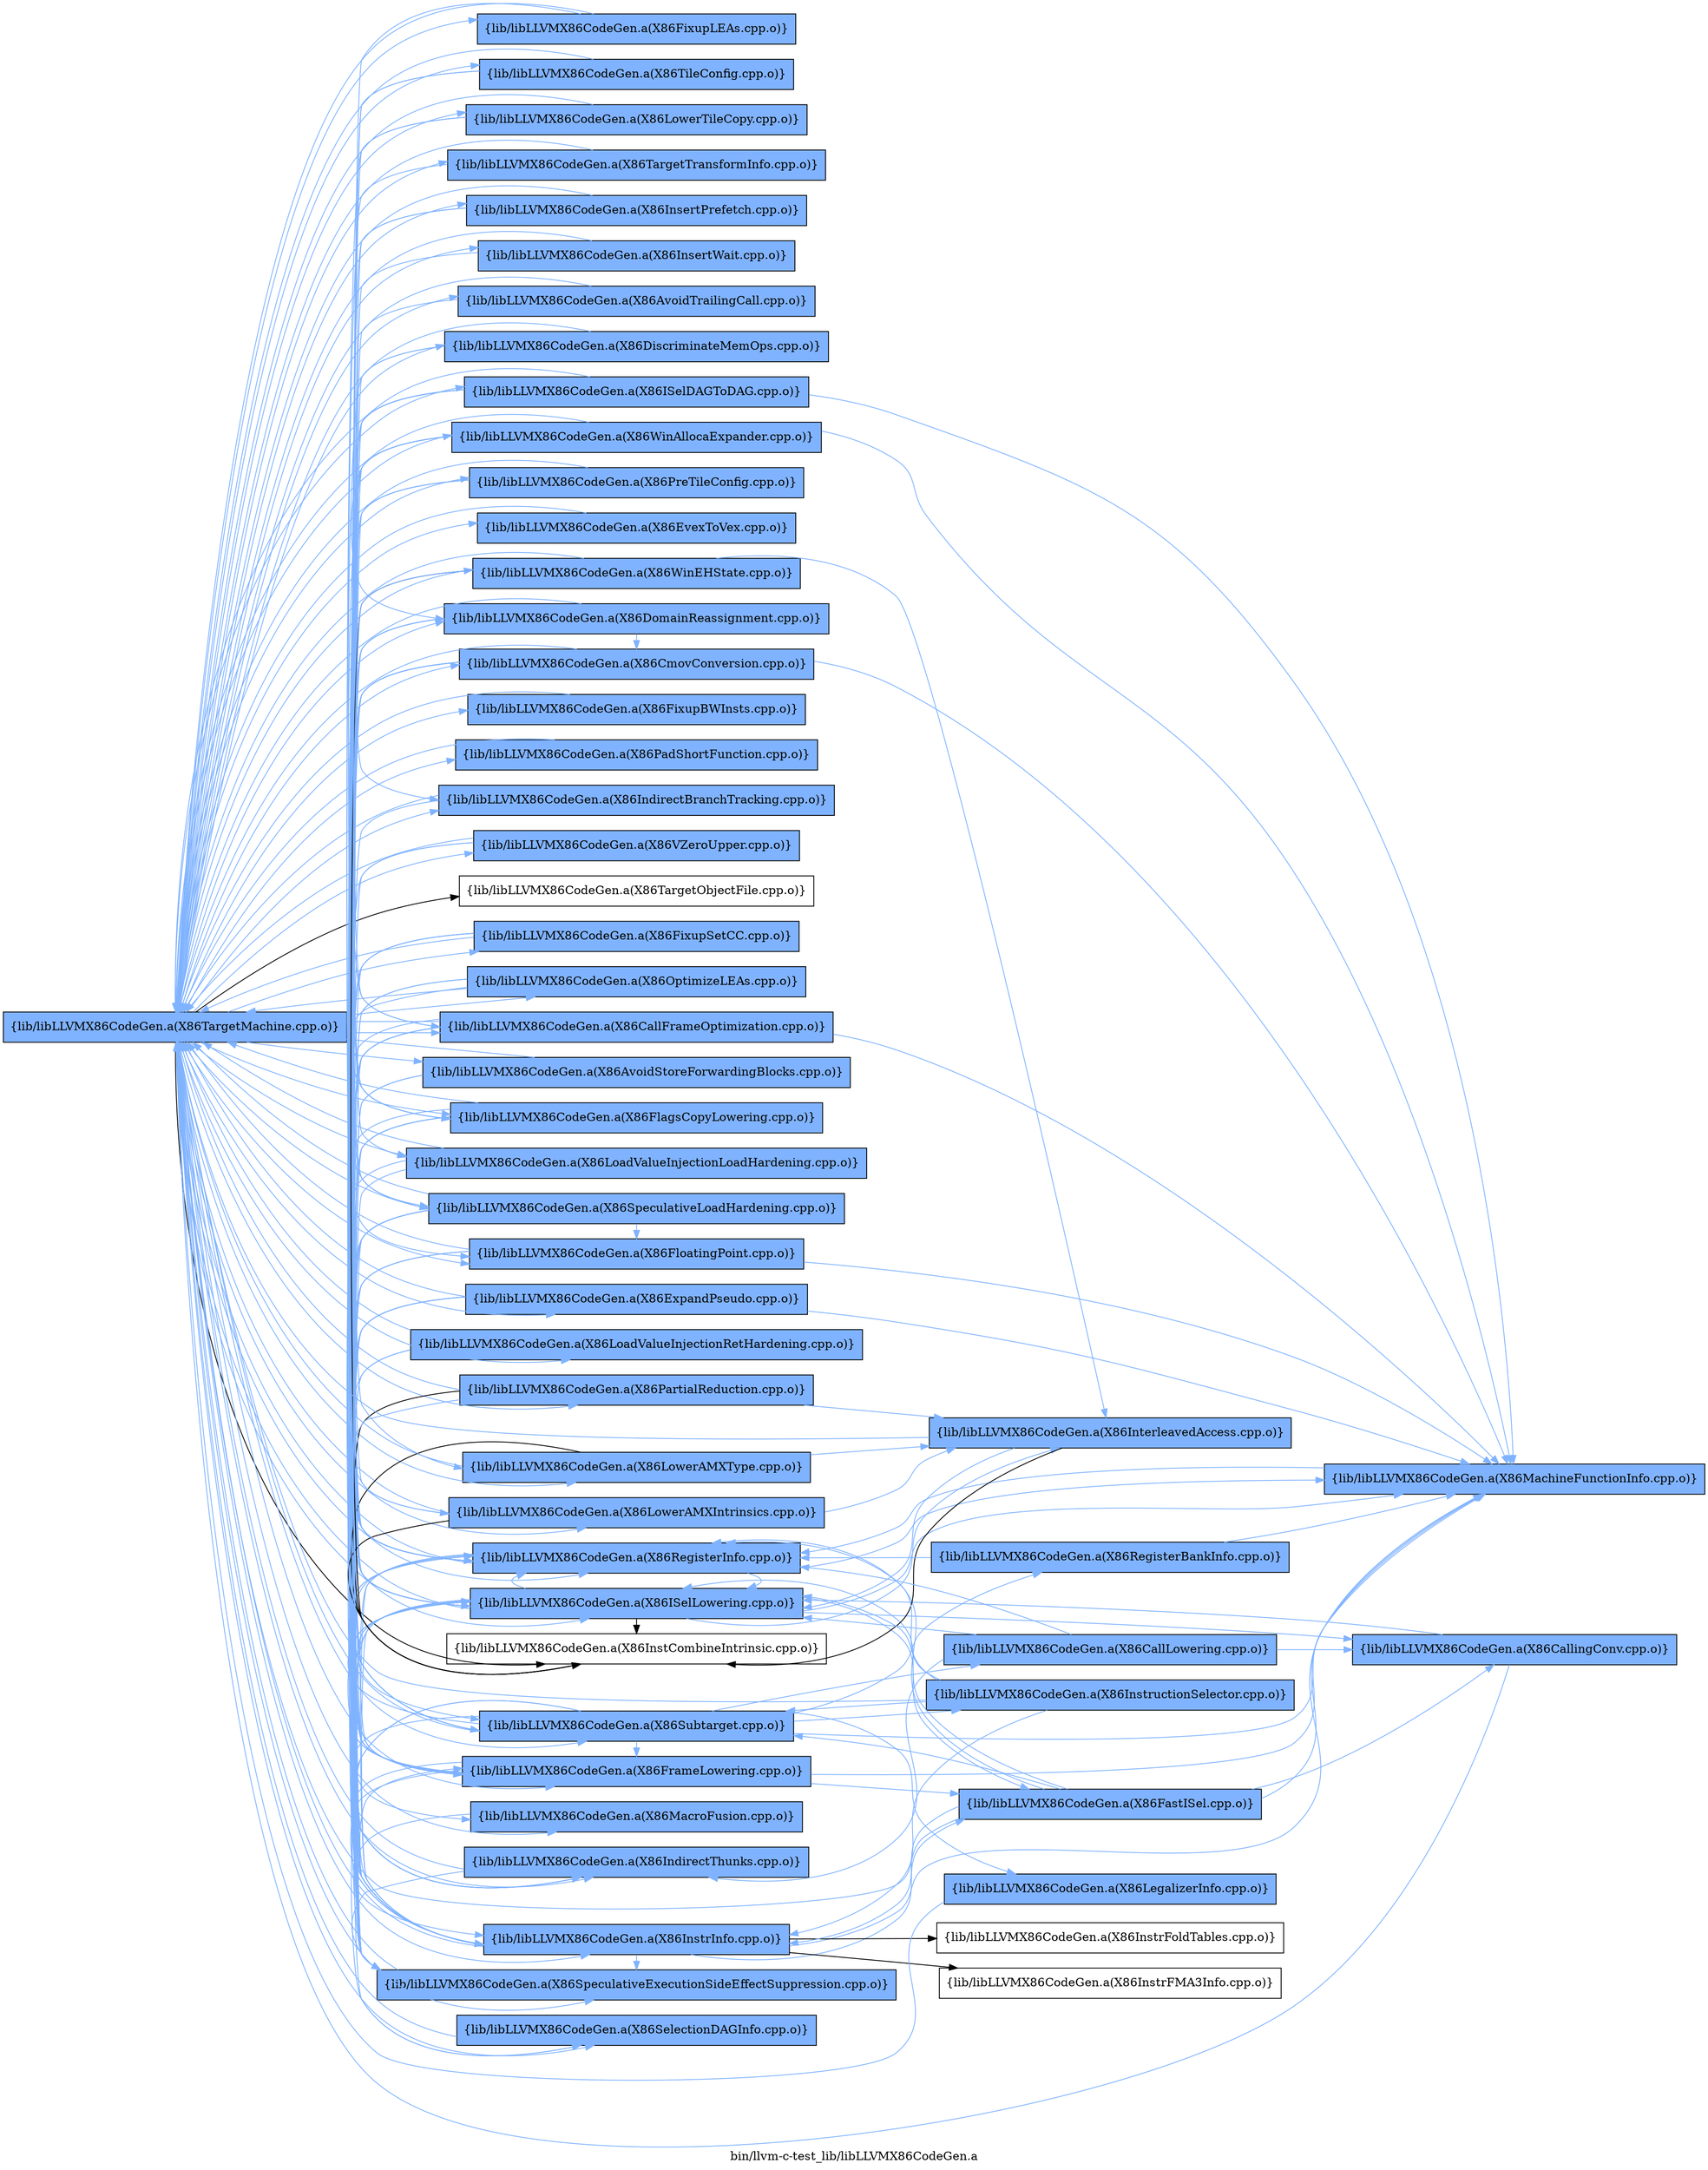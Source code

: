 digraph "bin/llvm-c-test_lib/libLLVMX86CodeGen.a" {
	label="bin/llvm-c-test_lib/libLLVMX86CodeGen.a";
	rankdir=LR;
	{ rank=same; Node0x56143c8bec88;  }
	{ rank=same; Node0x56143c8bebe8; Node0x56143c8bdec8; Node0x56143c8bdc98; Node0x56143c8bdc48; Node0x56143c8be468; Node0x56143c8c3eb8; Node0x56143c8c4cc8; Node0x56143c8c59e8; Node0x56143c8c18e8; Node0x56143c8c2798; Node0x56143c8cad58; Node0x56143c8c8e18; Node0x56143c8c9a98; Node0x56143c8c9d68; Node0x56143c8c8058; Node0x56143c8c48b8; Node0x56143c8c4fe8; Node0x56143c8c3f08; Node0x56143c8be6e8; Node0x56143c8be918; Node0x56143c8be198; Node0x56143c8bced8; Node0x56143c8bc758; Node0x56143c8bca28; Node0x56143c8c1348; Node0x56143c8c03a8; Node0x56143c8be238; Node0x56143c8bd9c8; Node0x56143c8bd2e8; Node0x56143c8bc988; Node0x56143c8c13e8; Node0x56143c8c0c18; Node0x56143c8c0498; Node0x56143c8bfe58; Node0x56143c8bf688; Node0x56143c8beff8; Node0x56143c8ce048; Node0x56143c8cb988; Node0x56143c8cdaa8; Node0x56143c8cd418; Node0x56143c8ccc98; Node0x56143c8c0358; Node0x56143c8c0ad8;  }

	Node0x56143c8bec88 [shape=record,shape=box,group=1,style=filled,fillcolor="0.600000 0.5 1",label="{lib/libLLVMX86CodeGen.a(X86TargetMachine.cpp.o)}"];
	Node0x56143c8bec88 -> Node0x56143c8bebe8;
	Node0x56143c8bec88 -> Node0x56143c8bdec8[color="0.600000 0.5 1"];
	Node0x56143c8bec88 -> Node0x56143c8bdc98[color="0.600000 0.5 1"];
	Node0x56143c8bec88 -> Node0x56143c8bdc48[color="0.600000 0.5 1"];
	Node0x56143c8bec88 -> Node0x56143c8be468[color="0.600000 0.5 1"];
	Node0x56143c8bec88 -> Node0x56143c8c3eb8[color="0.600000 0.5 1"];
	Node0x56143c8bec88 -> Node0x56143c8c4cc8[color="0.600000 0.5 1"];
	Node0x56143c8bec88 -> Node0x56143c8c59e8[color="0.600000 0.5 1"];
	Node0x56143c8bec88 -> Node0x56143c8c18e8[color="0.600000 0.5 1"];
	Node0x56143c8bec88 -> Node0x56143c8c2798[color="0.600000 0.5 1"];
	Node0x56143c8bec88 -> Node0x56143c8cad58[color="0.600000 0.5 1"];
	Node0x56143c8bec88 -> Node0x56143c8c8e18[color="0.600000 0.5 1"];
	Node0x56143c8bec88 -> Node0x56143c8c9a98[color="0.600000 0.5 1"];
	Node0x56143c8bec88 -> Node0x56143c8c9d68[color="0.600000 0.5 1"];
	Node0x56143c8bec88 -> Node0x56143c8c8058[color="0.600000 0.5 1"];
	Node0x56143c8bec88 -> Node0x56143c8c48b8[color="0.600000 0.5 1"];
	Node0x56143c8bec88 -> Node0x56143c8c4fe8[color="0.600000 0.5 1"];
	Node0x56143c8bec88 -> Node0x56143c8c3f08[color="0.600000 0.5 1"];
	Node0x56143c8bec88 -> Node0x56143c8be6e8[color="0.600000 0.5 1"];
	Node0x56143c8bec88 -> Node0x56143c8be918[color="0.600000 0.5 1"];
	Node0x56143c8bec88 -> Node0x56143c8be198[color="0.600000 0.5 1"];
	Node0x56143c8bec88 -> Node0x56143c8bced8[color="0.600000 0.5 1"];
	Node0x56143c8bec88 -> Node0x56143c8bc758[color="0.600000 0.5 1"];
	Node0x56143c8bec88 -> Node0x56143c8bca28[color="0.600000 0.5 1"];
	Node0x56143c8bec88 -> Node0x56143c8c1348[color="0.600000 0.5 1"];
	Node0x56143c8bec88 -> Node0x56143c8c03a8[color="0.600000 0.5 1"];
	Node0x56143c8bec88 -> Node0x56143c8be238[color="0.600000 0.5 1"];
	Node0x56143c8bec88 -> Node0x56143c8bd9c8[color="0.600000 0.5 1"];
	Node0x56143c8bec88 -> Node0x56143c8bd2e8[color="0.600000 0.5 1"];
	Node0x56143c8bec88 -> Node0x56143c8bc988[color="0.600000 0.5 1"];
	Node0x56143c8bec88 -> Node0x56143c8c13e8[color="0.600000 0.5 1"];
	Node0x56143c8bec88 -> Node0x56143c8c0c18[color="0.600000 0.5 1"];
	Node0x56143c8bec88 -> Node0x56143c8c0498[color="0.600000 0.5 1"];
	Node0x56143c8bec88 -> Node0x56143c8bfe58[color="0.600000 0.5 1"];
	Node0x56143c8bec88 -> Node0x56143c8bf688[color="0.600000 0.5 1"];
	Node0x56143c8bec88 -> Node0x56143c8beff8[color="0.600000 0.5 1"];
	Node0x56143c8bec88 -> Node0x56143c8ce048[color="0.600000 0.5 1"];
	Node0x56143c8bec88 -> Node0x56143c8cb988;
	Node0x56143c8bec88 -> Node0x56143c8cdaa8[color="0.600000 0.5 1"];
	Node0x56143c8bec88 -> Node0x56143c8cd418[color="0.600000 0.5 1"];
	Node0x56143c8bec88 -> Node0x56143c8ccc98[color="0.600000 0.5 1"];
	Node0x56143c8bec88 -> Node0x56143c8c0358[color="0.600000 0.5 1"];
	Node0x56143c8bec88 -> Node0x56143c8c0ad8[color="0.600000 0.5 1"];
	Node0x56143c8bebe8 [shape=record,shape=box,group=0,label="{lib/libLLVMX86CodeGen.a(X86InstCombineIntrinsic.cpp.o)}"];
	Node0x56143c8bdec8 [shape=record,shape=box,group=1,style=filled,fillcolor="0.600000 0.5 1",label="{lib/libLLVMX86CodeGen.a(X86SpeculativeExecutionSideEffectSuppression.cpp.o)}"];
	Node0x56143c8bdec8 -> Node0x56143c8bec88[color="0.600000 0.5 1"];
	Node0x56143c8bdc98 [shape=record,shape=box,group=1,style=filled,fillcolor="0.600000 0.5 1",label="{lib/libLLVMX86CodeGen.a(X86IndirectThunks.cpp.o)}"];
	Node0x56143c8bdc98 -> Node0x56143c8bec88[color="0.600000 0.5 1"];
	Node0x56143c8bdc98 -> Node0x56143c8bdec8[color="0.600000 0.5 1"];
	Node0x56143c8bdc48 [shape=record,shape=box,group=1,style=filled,fillcolor="0.600000 0.5 1",label="{lib/libLLVMX86CodeGen.a(X86LoadValueInjectionRetHardening.cpp.o)}"];
	Node0x56143c8bdc48 -> Node0x56143c8bec88[color="0.600000 0.5 1"];
	Node0x56143c8bdc48 -> Node0x56143c8bdec8[color="0.600000 0.5 1"];
	Node0x56143c8bdc48 -> Node0x56143c8be468[color="0.600000 0.5 1"];
	Node0x56143c8be468 [shape=record,shape=box,group=1,style=filled,fillcolor="0.600000 0.5 1",label="{lib/libLLVMX86CodeGen.a(X86RegisterInfo.cpp.o)}"];
	Node0x56143c8be468 -> Node0x56143c8bec88[color="0.600000 0.5 1"];
	Node0x56143c8be468 -> Node0x56143c8bec38[color="0.600000 0.5 1"];
	Node0x56143c8be468 -> Node0x56143c8c3eb8[color="0.600000 0.5 1"];
	Node0x56143c8be468 -> Node0x56143c8c59e8[color="0.600000 0.5 1"];
	Node0x56143c8be468 -> Node0x56143c8c18e8[color="0.600000 0.5 1"];
	Node0x56143c8c3eb8 [shape=record,shape=box,group=1,style=filled,fillcolor="0.600000 0.5 1",label="{lib/libLLVMX86CodeGen.a(X86ISelLowering.cpp.o)}"];
	Node0x56143c8c3eb8 -> Node0x56143c8bec88[color="0.600000 0.5 1"];
	Node0x56143c8c3eb8 -> Node0x56143c8bebe8;
	Node0x56143c8c3eb8 -> Node0x56143c8bdc98[color="0.600000 0.5 1"];
	Node0x56143c8c3eb8 -> Node0x56143c8be468[color="0.600000 0.5 1"];
	Node0x56143c8c3eb8 -> Node0x56143c8bec38[color="0.600000 0.5 1"];
	Node0x56143c8c3eb8 -> Node0x56143c8c4b38[color="0.600000 0.5 1"];
	Node0x56143c8c3eb8 -> Node0x56143c8c4cc8[color="0.600000 0.5 1"];
	Node0x56143c8c3eb8 -> Node0x56143c8c59e8[color="0.600000 0.5 1"];
	Node0x56143c8c3eb8 -> Node0x56143c8c18e8[color="0.600000 0.5 1"];
	Node0x56143c8c3eb8 -> Node0x56143c8cb578[color="0.600000 0.5 1"];
	Node0x56143c8c3eb8 -> Node0x56143c8cafd8[color="0.600000 0.5 1"];
	Node0x56143c8c4cc8 [shape=record,shape=box,group=1,style=filled,fillcolor="0.600000 0.5 1",label="{lib/libLLVMX86CodeGen.a(X86Subtarget.cpp.o)}"];
	Node0x56143c8c4cc8 -> Node0x56143c8bec88[color="0.600000 0.5 1"];
	Node0x56143c8c4cc8 -> Node0x56143c8be468[color="0.600000 0.5 1"];
	Node0x56143c8c4cc8 -> Node0x56143c8bec38[color="0.600000 0.5 1"];
	Node0x56143c8c4cc8 -> Node0x56143c8c3eb8[color="0.600000 0.5 1"];
	Node0x56143c8c4cc8 -> Node0x56143c8c59e8[color="0.600000 0.5 1"];
	Node0x56143c8c4cc8 -> Node0x56143c8c18e8[color="0.600000 0.5 1"];
	Node0x56143c8c4cc8 -> Node0x56143c8c2798[color="0.600000 0.5 1"];
	Node0x56143c8c4cc8 -> Node0x56143c8cd5f8[color="0.600000 0.5 1"];
	Node0x56143c8c4cc8 -> Node0x56143c8cbca8[color="0.600000 0.5 1"];
	Node0x56143c8c4cc8 -> Node0x56143c8cc4c8[color="0.600000 0.5 1"];
	Node0x56143c8c4cc8 -> Node0x56143c8ca128[color="0.600000 0.5 1"];
	Node0x56143c8c4cc8 -> Node0x56143c8cad58[color="0.600000 0.5 1"];
	Node0x56143c8c59e8 [shape=record,shape=box,group=1,style=filled,fillcolor="0.600000 0.5 1",label="{lib/libLLVMX86CodeGen.a(X86InstrInfo.cpp.o)}"];
	Node0x56143c8c59e8 -> Node0x56143c8bec88[color="0.600000 0.5 1"];
	Node0x56143c8c59e8 -> Node0x56143c8bdec8[color="0.600000 0.5 1"];
	Node0x56143c8c59e8 -> Node0x56143c8be468[color="0.600000 0.5 1"];
	Node0x56143c8c59e8 -> Node0x56143c8bec38[color="0.600000 0.5 1"];
	Node0x56143c8c59e8 -> Node0x56143c8c3eb8[color="0.600000 0.5 1"];
	Node0x56143c8c59e8 -> Node0x56143c8c4b38[color="0.600000 0.5 1"];
	Node0x56143c8c59e8 -> Node0x56143c8c5a88;
	Node0x56143c8c59e8 -> Node0x56143c8c18e8[color="0.600000 0.5 1"];
	Node0x56143c8c59e8 -> Node0x56143c8c1b18;
	Node0x56143c8c18e8 [shape=record,shape=box,group=1,style=filled,fillcolor="0.600000 0.5 1",label="{lib/libLLVMX86CodeGen.a(X86FrameLowering.cpp.o)}"];
	Node0x56143c8c18e8 -> Node0x56143c8bdc98[color="0.600000 0.5 1"];
	Node0x56143c8c18e8 -> Node0x56143c8be468[color="0.600000 0.5 1"];
	Node0x56143c8c18e8 -> Node0x56143c8bec38[color="0.600000 0.5 1"];
	Node0x56143c8c18e8 -> Node0x56143c8c3eb8[color="0.600000 0.5 1"];
	Node0x56143c8c18e8 -> Node0x56143c8c4b38[color="0.600000 0.5 1"];
	Node0x56143c8c18e8 -> Node0x56143c8c59e8[color="0.600000 0.5 1"];
	Node0x56143c8c2798 [shape=record,shape=box,group=1,style=filled,fillcolor="0.600000 0.5 1",label="{lib/libLLVMX86CodeGen.a(X86SelectionDAGInfo.cpp.o)}"];
	Node0x56143c8c2798 -> Node0x56143c8bec88[color="0.600000 0.5 1"];
	Node0x56143c8c2798 -> Node0x56143c8c3eb8[color="0.600000 0.5 1"];
	Node0x56143c8cad58 [shape=record,shape=box,group=1,style=filled,fillcolor="0.600000 0.5 1",label="{lib/libLLVMX86CodeGen.a(X86MacroFusion.cpp.o)}"];
	Node0x56143c8cad58 -> Node0x56143c8c59e8[color="0.600000 0.5 1"];
	Node0x56143c8c8e18 [shape=record,shape=box,group=1,style=filled,fillcolor="0.600000 0.5 1",label="{lib/libLLVMX86CodeGen.a(X86AvoidTrailingCall.cpp.o)}"];
	Node0x56143c8c8e18 -> Node0x56143c8bec88[color="0.600000 0.5 1"];
	Node0x56143c8c8e18 -> Node0x56143c8bdec8[color="0.600000 0.5 1"];
	Node0x56143c8c9a98 [shape=record,shape=box,group=1,style=filled,fillcolor="0.600000 0.5 1",label="{lib/libLLVMX86CodeGen.a(X86ExpandPseudo.cpp.o)}"];
	Node0x56143c8c9a98 -> Node0x56143c8bec88[color="0.600000 0.5 1"];
	Node0x56143c8c9a98 -> Node0x56143c8bdc98[color="0.600000 0.5 1"];
	Node0x56143c8c9a98 -> Node0x56143c8be468[color="0.600000 0.5 1"];
	Node0x56143c8c9a98 -> Node0x56143c8bec38[color="0.600000 0.5 1"];
	Node0x56143c8c9a98 -> Node0x56143c8c59e8[color="0.600000 0.5 1"];
	Node0x56143c8c9a98 -> Node0x56143c8c18e8[color="0.600000 0.5 1"];
	Node0x56143c8c9d68 [shape=record,shape=box,group=1,style=filled,fillcolor="0.600000 0.5 1",label="{lib/libLLVMX86CodeGen.a(X86LowerTileCopy.cpp.o)}"];
	Node0x56143c8c9d68 -> Node0x56143c8bec88[color="0.600000 0.5 1"];
	Node0x56143c8c9d68 -> Node0x56143c8bdec8[color="0.600000 0.5 1"];
	Node0x56143c8c9d68 -> Node0x56143c8be468[color="0.600000 0.5 1"];
	Node0x56143c8c8058 [shape=record,shape=box,group=1,style=filled,fillcolor="0.600000 0.5 1",label="{lib/libLLVMX86CodeGen.a(X86FloatingPoint.cpp.o)}"];
	Node0x56143c8c8058 -> Node0x56143c8bec88[color="0.600000 0.5 1"];
	Node0x56143c8c8058 -> Node0x56143c8be468[color="0.600000 0.5 1"];
	Node0x56143c8c8058 -> Node0x56143c8bec38[color="0.600000 0.5 1"];
	Node0x56143c8c8058 -> Node0x56143c8c4cc8[color="0.600000 0.5 1"];
	Node0x56143c8c8058 -> Node0x56143c8c18e8[color="0.600000 0.5 1"];
	Node0x56143c8c48b8 [shape=record,shape=box,group=1,style=filled,fillcolor="0.600000 0.5 1",label="{lib/libLLVMX86CodeGen.a(X86LoadValueInjectionLoadHardening.cpp.o)}"];
	Node0x56143c8c48b8 -> Node0x56143c8bec88[color="0.600000 0.5 1"];
	Node0x56143c8c48b8 -> Node0x56143c8bdec8[color="0.600000 0.5 1"];
	Node0x56143c8c48b8 -> Node0x56143c8c8058[color="0.600000 0.5 1"];
	Node0x56143c8c4fe8 [shape=record,shape=box,group=1,style=filled,fillcolor="0.600000 0.5 1",label="{lib/libLLVMX86CodeGen.a(X86TileConfig.cpp.o)}"];
	Node0x56143c8c4fe8 -> Node0x56143c8bec88[color="0.600000 0.5 1"];
	Node0x56143c8c4fe8 -> Node0x56143c8c59e8[color="0.600000 0.5 1"];
	Node0x56143c8c4fe8 -> Node0x56143c8c18e8[color="0.600000 0.5 1"];
	Node0x56143c8c3f08 [shape=record,shape=box,group=1,style=filled,fillcolor="0.600000 0.5 1",label="{lib/libLLVMX86CodeGen.a(X86SpeculativeLoadHardening.cpp.o)}"];
	Node0x56143c8c3f08 -> Node0x56143c8bec88[color="0.600000 0.5 1"];
	Node0x56143c8c3f08 -> Node0x56143c8bdec8[color="0.600000 0.5 1"];
	Node0x56143c8c3f08 -> Node0x56143c8bdc98[color="0.600000 0.5 1"];
	Node0x56143c8c3f08 -> Node0x56143c8be468[color="0.600000 0.5 1"];
	Node0x56143c8c3f08 -> Node0x56143c8c3eb8[color="0.600000 0.5 1"];
	Node0x56143c8c3f08 -> Node0x56143c8c4cc8[color="0.600000 0.5 1"];
	Node0x56143c8c3f08 -> Node0x56143c8c59e8[color="0.600000 0.5 1"];
	Node0x56143c8c3f08 -> Node0x56143c8c18e8[color="0.600000 0.5 1"];
	Node0x56143c8c3f08 -> Node0x56143c8c8058[color="0.600000 0.5 1"];
	Node0x56143c8be6e8 [shape=record,shape=box,group=1,style=filled,fillcolor="0.600000 0.5 1",label="{lib/libLLVMX86CodeGen.a(X86FlagsCopyLowering.cpp.o)}"];
	Node0x56143c8be6e8 -> Node0x56143c8bec88[color="0.600000 0.5 1"];
	Node0x56143c8be6e8 -> Node0x56143c8bdec8[color="0.600000 0.5 1"];
	Node0x56143c8be6e8 -> Node0x56143c8be468[color="0.600000 0.5 1"];
	Node0x56143c8be6e8 -> Node0x56143c8c3eb8[color="0.600000 0.5 1"];
	Node0x56143c8be6e8 -> Node0x56143c8c59e8[color="0.600000 0.5 1"];
	Node0x56143c8be6e8 -> Node0x56143c8c3f08[color="0.600000 0.5 1"];
	Node0x56143c8be918 [shape=record,shape=box,group=1,style=filled,fillcolor="0.600000 0.5 1",label="{lib/libLLVMX86CodeGen.a(X86FixupSetCC.cpp.o)}"];
	Node0x56143c8be918 -> Node0x56143c8bec88[color="0.600000 0.5 1"];
	Node0x56143c8be918 -> Node0x56143c8bdec8[color="0.600000 0.5 1"];
	Node0x56143c8be918 -> Node0x56143c8be468[color="0.600000 0.5 1"];
	Node0x56143c8be918 -> Node0x56143c8c3f08[color="0.600000 0.5 1"];
	Node0x56143c8be198 [shape=record,shape=box,group=1,style=filled,fillcolor="0.600000 0.5 1",label="{lib/libLLVMX86CodeGen.a(X86OptimizeLEAs.cpp.o)}"];
	Node0x56143c8be198 -> Node0x56143c8bec88[color="0.600000 0.5 1"];
	Node0x56143c8be198 -> Node0x56143c8bdec8[color="0.600000 0.5 1"];
	Node0x56143c8be198 -> Node0x56143c8c59e8[color="0.600000 0.5 1"];
	Node0x56143c8be198 -> Node0x56143c8be6e8[color="0.600000 0.5 1"];
	Node0x56143c8bced8 [shape=record,shape=box,group=1,style=filled,fillcolor="0.600000 0.5 1",label="{lib/libLLVMX86CodeGen.a(X86CallFrameOptimization.cpp.o)}"];
	Node0x56143c8bced8 -> Node0x56143c8bec88[color="0.600000 0.5 1"];
	Node0x56143c8bced8 -> Node0x56143c8bdec8[color="0.600000 0.5 1"];
	Node0x56143c8bced8 -> Node0x56143c8be468[color="0.600000 0.5 1"];
	Node0x56143c8bced8 -> Node0x56143c8bec38[color="0.600000 0.5 1"];
	Node0x56143c8bced8 -> Node0x56143c8c3eb8[color="0.600000 0.5 1"];
	Node0x56143c8bced8 -> Node0x56143c8c18e8[color="0.600000 0.5 1"];
	Node0x56143c8bced8 -> Node0x56143c8be6e8[color="0.600000 0.5 1"];
	Node0x56143c8bc758 [shape=record,shape=box,group=1,style=filled,fillcolor="0.600000 0.5 1",label="{lib/libLLVMX86CodeGen.a(X86AvoidStoreForwardingBlocks.cpp.o)}"];
	Node0x56143c8bc758 -> Node0x56143c8bec88[color="0.600000 0.5 1"];
	Node0x56143c8bc758 -> Node0x56143c8bdec8[color="0.600000 0.5 1"];
	Node0x56143c8bc758 -> Node0x56143c8c59e8[color="0.600000 0.5 1"];
	Node0x56143c8bca28 [shape=record,shape=box,group=1,style=filled,fillcolor="0.600000 0.5 1",label="{lib/libLLVMX86CodeGen.a(X86PreTileConfig.cpp.o)}"];
	Node0x56143c8bca28 -> Node0x56143c8bec88[color="0.600000 0.5 1"];
	Node0x56143c8bca28 -> Node0x56143c8bdec8[color="0.600000 0.5 1"];
	Node0x56143c8bca28 -> Node0x56143c8be468[color="0.600000 0.5 1"];
	Node0x56143c8bca28 -> Node0x56143c8c3eb8[color="0.600000 0.5 1"];
	Node0x56143c8c1348 [shape=record,shape=box,group=1,style=filled,fillcolor="0.600000 0.5 1",label="{lib/libLLVMX86CodeGen.a(X86CmovConversion.cpp.o)}"];
	Node0x56143c8c1348 -> Node0x56143c8bec88[color="0.600000 0.5 1"];
	Node0x56143c8c1348 -> Node0x56143c8bdec8[color="0.600000 0.5 1"];
	Node0x56143c8c1348 -> Node0x56143c8bdc98[color="0.600000 0.5 1"];
	Node0x56143c8c1348 -> Node0x56143c8bec38[color="0.600000 0.5 1"];
	Node0x56143c8c1348 -> Node0x56143c8c3eb8[color="0.600000 0.5 1"];
	Node0x56143c8c1348 -> Node0x56143c8c4cc8[color="0.600000 0.5 1"];
	Node0x56143c8c1348 -> Node0x56143c8c59e8[color="0.600000 0.5 1"];
	Node0x56143c8c1348 -> Node0x56143c8c3f08[color="0.600000 0.5 1"];
	Node0x56143c8c03a8 [shape=record,shape=box,group=1,style=filled,fillcolor="0.600000 0.5 1",label="{lib/libLLVMX86CodeGen.a(X86ISelDAGToDAG.cpp.o)}"];
	Node0x56143c8c03a8 -> Node0x56143c8bec88[color="0.600000 0.5 1"];
	Node0x56143c8c03a8 -> Node0x56143c8bdec8[color="0.600000 0.5 1"];
	Node0x56143c8c03a8 -> Node0x56143c8be468[color="0.600000 0.5 1"];
	Node0x56143c8c03a8 -> Node0x56143c8bec38[color="0.600000 0.5 1"];
	Node0x56143c8c03a8 -> Node0x56143c8c3eb8[color="0.600000 0.5 1"];
	Node0x56143c8c03a8 -> Node0x56143c8c4cc8[color="0.600000 0.5 1"];
	Node0x56143c8c03a8 -> Node0x56143c8c59e8[color="0.600000 0.5 1"];
	Node0x56143c8c03a8 -> Node0x56143c8be238[color="0.600000 0.5 1"];
	Node0x56143c8be238 [shape=record,shape=box,group=1,style=filled,fillcolor="0.600000 0.5 1",label="{lib/libLLVMX86CodeGen.a(X86IndirectBranchTracking.cpp.o)}"];
	Node0x56143c8be238 -> Node0x56143c8bec88[color="0.600000 0.5 1"];
	Node0x56143c8be238 -> Node0x56143c8bdec8[color="0.600000 0.5 1"];
	Node0x56143c8bd9c8 [shape=record,shape=box,group=1,style=filled,fillcolor="0.600000 0.5 1",label="{lib/libLLVMX86CodeGen.a(X86EvexToVex.cpp.o)}"];
	Node0x56143c8bd9c8 -> Node0x56143c8bec88[color="0.600000 0.5 1"];
	Node0x56143c8bd2e8 [shape=record,shape=box,group=1,style=filled,fillcolor="0.600000 0.5 1",label="{lib/libLLVMX86CodeGen.a(X86DiscriminateMemOps.cpp.o)}"];
	Node0x56143c8bd2e8 -> Node0x56143c8bec88[color="0.600000 0.5 1"];
	Node0x56143c8bd2e8 -> Node0x56143c8bdec8[color="0.600000 0.5 1"];
	Node0x56143c8bd2e8 -> Node0x56143c8bced8[color="0.600000 0.5 1"];
	Node0x56143c8bc988 [shape=record,shape=box,group=1,style=filled,fillcolor="0.600000 0.5 1",label="{lib/libLLVMX86CodeGen.a(X86InsertPrefetch.cpp.o)}"];
	Node0x56143c8bc988 -> Node0x56143c8bec88[color="0.600000 0.5 1"];
	Node0x56143c8bc988 -> Node0x56143c8bdec8[color="0.600000 0.5 1"];
	Node0x56143c8bc988 -> Node0x56143c8c48b8[color="0.600000 0.5 1"];
	Node0x56143c8c13e8 [shape=record,shape=box,group=1,style=filled,fillcolor="0.600000 0.5 1",label="{lib/libLLVMX86CodeGen.a(X86FixupBWInsts.cpp.o)}"];
	Node0x56143c8c13e8 -> Node0x56143c8bec88[color="0.600000 0.5 1"];
	Node0x56143c8c0c18 [shape=record,shape=box,group=1,style=filled,fillcolor="0.600000 0.5 1",label="{lib/libLLVMX86CodeGen.a(X86PadShortFunction.cpp.o)}"];
	Node0x56143c8c0c18 -> Node0x56143c8bec88[color="0.600000 0.5 1"];
	Node0x56143c8c0498 [shape=record,shape=box,group=1,style=filled,fillcolor="0.600000 0.5 1",label="{lib/libLLVMX86CodeGen.a(X86FixupLEAs.cpp.o)}"];
	Node0x56143c8c0498 -> Node0x56143c8bec88[color="0.600000 0.5 1"];
	Node0x56143c8c0498 -> Node0x56143c8c59e8[color="0.600000 0.5 1"];
	Node0x56143c8bfe58 [shape=record,shape=box,group=1,style=filled,fillcolor="0.600000 0.5 1",label="{lib/libLLVMX86CodeGen.a(X86LowerAMXIntrinsics.cpp.o)}"];
	Node0x56143c8bfe58 -> Node0x56143c8bec88[color="0.600000 0.5 1"];
	Node0x56143c8bfe58 -> Node0x56143c8bebe8;
	Node0x56143c8bfe58 -> Node0x56143c8cafd8[color="0.600000 0.5 1"];
	Node0x56143c8bf688 [shape=record,shape=box,group=1,style=filled,fillcolor="0.600000 0.5 1",label="{lib/libLLVMX86CodeGen.a(X86LowerAMXType.cpp.o)}"];
	Node0x56143c8bf688 -> Node0x56143c8bec88[color="0.600000 0.5 1"];
	Node0x56143c8bf688 -> Node0x56143c8bebe8;
	Node0x56143c8bf688 -> Node0x56143c8cafd8[color="0.600000 0.5 1"];
	Node0x56143c8beff8 [shape=record,shape=box,group=1,style=filled,fillcolor="0.600000 0.5 1",label="{lib/libLLVMX86CodeGen.a(X86DomainReassignment.cpp.o)}"];
	Node0x56143c8beff8 -> Node0x56143c8bec88[color="0.600000 0.5 1"];
	Node0x56143c8beff8 -> Node0x56143c8bdec8[color="0.600000 0.5 1"];
	Node0x56143c8beff8 -> Node0x56143c8be468[color="0.600000 0.5 1"];
	Node0x56143c8beff8 -> Node0x56143c8be6e8[color="0.600000 0.5 1"];
	Node0x56143c8beff8 -> Node0x56143c8bced8[color="0.600000 0.5 1"];
	Node0x56143c8beff8 -> Node0x56143c8c1348[color="0.600000 0.5 1"];
	Node0x56143c8ce048 [shape=record,shape=box,group=1,style=filled,fillcolor="0.600000 0.5 1",label="{lib/libLLVMX86CodeGen.a(X86PartialReduction.cpp.o)}"];
	Node0x56143c8ce048 -> Node0x56143c8bec88[color="0.600000 0.5 1"];
	Node0x56143c8ce048 -> Node0x56143c8bebe8;
	Node0x56143c8ce048 -> Node0x56143c8cafd8[color="0.600000 0.5 1"];
	Node0x56143c8ce048 -> Node0x56143c8bfe58[color="0.600000 0.5 1"];
	Node0x56143c8cb988 [shape=record,shape=box,group=0,label="{lib/libLLVMX86CodeGen.a(X86TargetObjectFile.cpp.o)}"];
	Node0x56143c8cdaa8 [shape=record,shape=box,group=1,style=filled,fillcolor="0.600000 0.5 1",label="{lib/libLLVMX86CodeGen.a(X86TargetTransformInfo.cpp.o)}"];
	Node0x56143c8cdaa8 -> Node0x56143c8bec88[color="0.600000 0.5 1"];
	Node0x56143c8cdaa8 -> Node0x56143c8c3eb8[color="0.600000 0.5 1"];
	Node0x56143c8cd418 [shape=record,shape=box,group=1,style=filled,fillcolor="0.600000 0.5 1",label="{lib/libLLVMX86CodeGen.a(X86VZeroUpper.cpp.o)}"];
	Node0x56143c8cd418 -> Node0x56143c8bec88[color="0.600000 0.5 1"];
	Node0x56143c8cd418 -> Node0x56143c8be468[color="0.600000 0.5 1"];
	Node0x56143c8cd418 -> Node0x56143c8c18e8[color="0.600000 0.5 1"];
	Node0x56143c8ccc98 [shape=record,shape=box,group=1,style=filled,fillcolor="0.600000 0.5 1",label="{lib/libLLVMX86CodeGen.a(X86WinAllocaExpander.cpp.o)}"];
	Node0x56143c8ccc98 -> Node0x56143c8bec88[color="0.600000 0.5 1"];
	Node0x56143c8ccc98 -> Node0x56143c8bdec8[color="0.600000 0.5 1"];
	Node0x56143c8ccc98 -> Node0x56143c8be468[color="0.600000 0.5 1"];
	Node0x56143c8ccc98 -> Node0x56143c8bec38[color="0.600000 0.5 1"];
	Node0x56143c8ccc98 -> Node0x56143c8c3eb8[color="0.600000 0.5 1"];
	Node0x56143c8ccc98 -> Node0x56143c8c18e8[color="0.600000 0.5 1"];
	Node0x56143c8ccc98 -> Node0x56143c8be6e8[color="0.600000 0.5 1"];
	Node0x56143c8ccc98 -> Node0x56143c8beff8[color="0.600000 0.5 1"];
	Node0x56143c8c0358 [shape=record,shape=box,group=1,style=filled,fillcolor="0.600000 0.5 1",label="{lib/libLLVMX86CodeGen.a(X86WinEHState.cpp.o)}"];
	Node0x56143c8c0358 -> Node0x56143c8bec88[color="0.600000 0.5 1"];
	Node0x56143c8c0358 -> Node0x56143c8bebe8;
	Node0x56143c8c0358 -> Node0x56143c8cafd8[color="0.600000 0.5 1"];
	Node0x56143c8c0358 -> Node0x56143c8bfe58[color="0.600000 0.5 1"];
	Node0x56143c8c0358 -> Node0x56143c8bf688[color="0.600000 0.5 1"];
	Node0x56143c8c0ad8 [shape=record,shape=box,group=1,style=filled,fillcolor="0.600000 0.5 1",label="{lib/libLLVMX86CodeGen.a(X86InsertWait.cpp.o)}"];
	Node0x56143c8c0ad8 -> Node0x56143c8bec88[color="0.600000 0.5 1"];
	Node0x56143c8c0ad8 -> Node0x56143c8bdec8[color="0.600000 0.5 1"];
	Node0x56143c8bec38 [shape=record,shape=box,group=1,style=filled,fillcolor="0.600000 0.5 1",label="{lib/libLLVMX86CodeGen.a(X86MachineFunctionInfo.cpp.o)}"];
	Node0x56143c8bec38 -> Node0x56143c8be468[color="0.600000 0.5 1"];
	Node0x56143c8c4b38 [shape=record,shape=box,group=1,style=filled,fillcolor="0.600000 0.5 1",label="{lib/libLLVMX86CodeGen.a(X86FastISel.cpp.o)}"];
	Node0x56143c8c4b38 -> Node0x56143c8bec88[color="0.600000 0.5 1"];
	Node0x56143c8c4b38 -> Node0x56143c8be468[color="0.600000 0.5 1"];
	Node0x56143c8c4b38 -> Node0x56143c8bec38[color="0.600000 0.5 1"];
	Node0x56143c8c4b38 -> Node0x56143c8c3eb8[color="0.600000 0.5 1"];
	Node0x56143c8c4b38 -> Node0x56143c8c4cc8[color="0.600000 0.5 1"];
	Node0x56143c8c4b38 -> Node0x56143c8c59e8[color="0.600000 0.5 1"];
	Node0x56143c8c4b38 -> Node0x56143c8cb578[color="0.600000 0.5 1"];
	Node0x56143c8cb578 [shape=record,shape=box,group=1,style=filled,fillcolor="0.600000 0.5 1",label="{lib/libLLVMX86CodeGen.a(X86CallingConv.cpp.o)}"];
	Node0x56143c8cb578 -> Node0x56143c8bec88[color="0.600000 0.5 1"];
	Node0x56143c8cb578 -> Node0x56143c8c3eb8[color="0.600000 0.5 1"];
	Node0x56143c8cafd8 [shape=record,shape=box,group=1,style=filled,fillcolor="0.600000 0.5 1",label="{lib/libLLVMX86CodeGen.a(X86InterleavedAccess.cpp.o)}"];
	Node0x56143c8cafd8 -> Node0x56143c8bec88[color="0.600000 0.5 1"];
	Node0x56143c8cafd8 -> Node0x56143c8bebe8;
	Node0x56143c8cafd8 -> Node0x56143c8c3eb8[color="0.600000 0.5 1"];
	Node0x56143c8cd5f8 [shape=record,shape=box,group=1,style=filled,fillcolor="0.600000 0.5 1",label="{lib/libLLVMX86CodeGen.a(X86CallLowering.cpp.o)}"];
	Node0x56143c8cd5f8 -> Node0x56143c8bdc98[color="0.600000 0.5 1"];
	Node0x56143c8cd5f8 -> Node0x56143c8be468[color="0.600000 0.5 1"];
	Node0x56143c8cd5f8 -> Node0x56143c8c3eb8[color="0.600000 0.5 1"];
	Node0x56143c8cd5f8 -> Node0x56143c8cb578[color="0.600000 0.5 1"];
	Node0x56143c8cbca8 [shape=record,shape=box,group=1,style=filled,fillcolor="0.600000 0.5 1",label="{lib/libLLVMX86CodeGen.a(X86LegalizerInfo.cpp.o)}"];
	Node0x56143c8cbca8 -> Node0x56143c8bec88[color="0.600000 0.5 1"];
	Node0x56143c8cc4c8 [shape=record,shape=box,group=1,style=filled,fillcolor="0.600000 0.5 1",label="{lib/libLLVMX86CodeGen.a(X86RegisterBankInfo.cpp.o)}"];
	Node0x56143c8cc4c8 -> Node0x56143c8be468[color="0.600000 0.5 1"];
	Node0x56143c8cc4c8 -> Node0x56143c8bec38[color="0.600000 0.5 1"];
	Node0x56143c8ca128 [shape=record,shape=box,group=1,style=filled,fillcolor="0.600000 0.5 1",label="{lib/libLLVMX86CodeGen.a(X86InstructionSelector.cpp.o)}"];
	Node0x56143c8ca128 -> Node0x56143c8bec88[color="0.600000 0.5 1"];
	Node0x56143c8ca128 -> Node0x56143c8be468[color="0.600000 0.5 1"];
	Node0x56143c8ca128 -> Node0x56143c8c3eb8[color="0.600000 0.5 1"];
	Node0x56143c8ca128 -> Node0x56143c8c4cc8[color="0.600000 0.5 1"];
	Node0x56143c8ca128 -> Node0x56143c8c59e8[color="0.600000 0.5 1"];
	Node0x56143c8c5a88 [shape=record,shape=box,group=0,label="{lib/libLLVMX86CodeGen.a(X86InstrFoldTables.cpp.o)}"];
	Node0x56143c8c1b18 [shape=record,shape=box,group=0,label="{lib/libLLVMX86CodeGen.a(X86InstrFMA3Info.cpp.o)}"];
}
